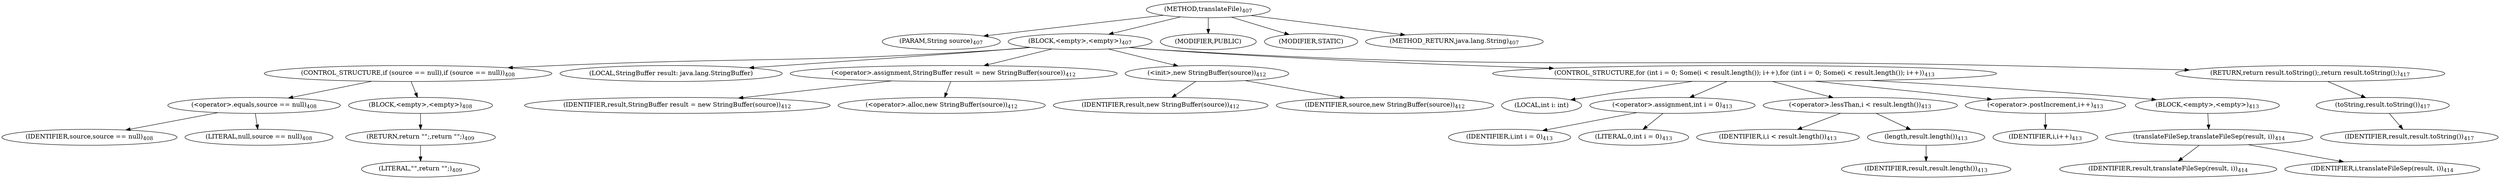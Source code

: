 digraph "translateFile" {  
"945" [label = <(METHOD,translateFile)<SUB>407</SUB>> ]
"946" [label = <(PARAM,String source)<SUB>407</SUB>> ]
"947" [label = <(BLOCK,&lt;empty&gt;,&lt;empty&gt;)<SUB>407</SUB>> ]
"948" [label = <(CONTROL_STRUCTURE,if (source == null),if (source == null))<SUB>408</SUB>> ]
"949" [label = <(&lt;operator&gt;.equals,source == null)<SUB>408</SUB>> ]
"950" [label = <(IDENTIFIER,source,source == null)<SUB>408</SUB>> ]
"951" [label = <(LITERAL,null,source == null)<SUB>408</SUB>> ]
"952" [label = <(BLOCK,&lt;empty&gt;,&lt;empty&gt;)<SUB>408</SUB>> ]
"953" [label = <(RETURN,return &quot;&quot;;,return &quot;&quot;;)<SUB>409</SUB>> ]
"954" [label = <(LITERAL,&quot;&quot;,return &quot;&quot;;)<SUB>409</SUB>> ]
"92" [label = <(LOCAL,StringBuffer result: java.lang.StringBuffer)> ]
"955" [label = <(&lt;operator&gt;.assignment,StringBuffer result = new StringBuffer(source))<SUB>412</SUB>> ]
"956" [label = <(IDENTIFIER,result,StringBuffer result = new StringBuffer(source))<SUB>412</SUB>> ]
"957" [label = <(&lt;operator&gt;.alloc,new StringBuffer(source))<SUB>412</SUB>> ]
"958" [label = <(&lt;init&gt;,new StringBuffer(source))<SUB>412</SUB>> ]
"91" [label = <(IDENTIFIER,result,new StringBuffer(source))<SUB>412</SUB>> ]
"959" [label = <(IDENTIFIER,source,new StringBuffer(source))<SUB>412</SUB>> ]
"960" [label = <(CONTROL_STRUCTURE,for (int i = 0; Some(i &lt; result.length()); i++),for (int i = 0; Some(i &lt; result.length()); i++))<SUB>413</SUB>> ]
"961" [label = <(LOCAL,int i: int)> ]
"962" [label = <(&lt;operator&gt;.assignment,int i = 0)<SUB>413</SUB>> ]
"963" [label = <(IDENTIFIER,i,int i = 0)<SUB>413</SUB>> ]
"964" [label = <(LITERAL,0,int i = 0)<SUB>413</SUB>> ]
"965" [label = <(&lt;operator&gt;.lessThan,i &lt; result.length())<SUB>413</SUB>> ]
"966" [label = <(IDENTIFIER,i,i &lt; result.length())<SUB>413</SUB>> ]
"967" [label = <(length,result.length())<SUB>413</SUB>> ]
"968" [label = <(IDENTIFIER,result,result.length())<SUB>413</SUB>> ]
"969" [label = <(&lt;operator&gt;.postIncrement,i++)<SUB>413</SUB>> ]
"970" [label = <(IDENTIFIER,i,i++)<SUB>413</SUB>> ]
"971" [label = <(BLOCK,&lt;empty&gt;,&lt;empty&gt;)<SUB>413</SUB>> ]
"972" [label = <(translateFileSep,translateFileSep(result, i))<SUB>414</SUB>> ]
"973" [label = <(IDENTIFIER,result,translateFileSep(result, i))<SUB>414</SUB>> ]
"974" [label = <(IDENTIFIER,i,translateFileSep(result, i))<SUB>414</SUB>> ]
"975" [label = <(RETURN,return result.toString();,return result.toString();)<SUB>417</SUB>> ]
"976" [label = <(toString,result.toString())<SUB>417</SUB>> ]
"977" [label = <(IDENTIFIER,result,result.toString())<SUB>417</SUB>> ]
"978" [label = <(MODIFIER,PUBLIC)> ]
"979" [label = <(MODIFIER,STATIC)> ]
"980" [label = <(METHOD_RETURN,java.lang.String)<SUB>407</SUB>> ]
  "945" -> "946" 
  "945" -> "947" 
  "945" -> "978" 
  "945" -> "979" 
  "945" -> "980" 
  "947" -> "948" 
  "947" -> "92" 
  "947" -> "955" 
  "947" -> "958" 
  "947" -> "960" 
  "947" -> "975" 
  "948" -> "949" 
  "948" -> "952" 
  "949" -> "950" 
  "949" -> "951" 
  "952" -> "953" 
  "953" -> "954" 
  "955" -> "956" 
  "955" -> "957" 
  "958" -> "91" 
  "958" -> "959" 
  "960" -> "961" 
  "960" -> "962" 
  "960" -> "965" 
  "960" -> "969" 
  "960" -> "971" 
  "962" -> "963" 
  "962" -> "964" 
  "965" -> "966" 
  "965" -> "967" 
  "967" -> "968" 
  "969" -> "970" 
  "971" -> "972" 
  "972" -> "973" 
  "972" -> "974" 
  "975" -> "976" 
  "976" -> "977" 
}
